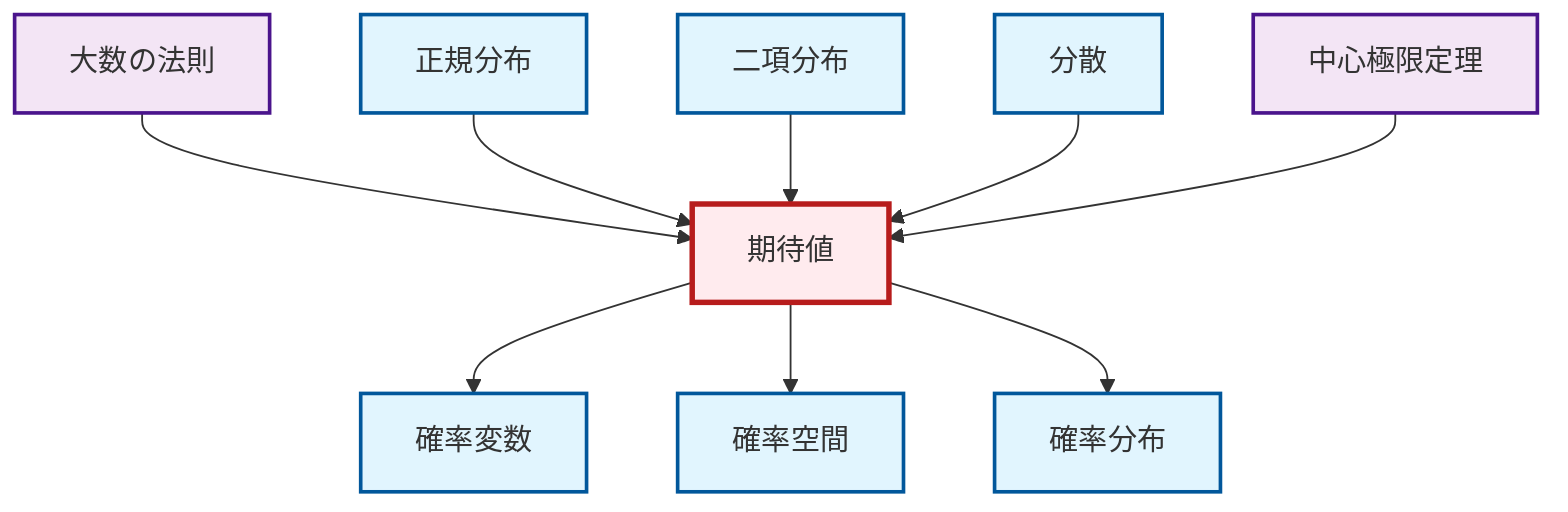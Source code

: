 graph TD
    classDef definition fill:#e1f5fe,stroke:#01579b,stroke-width:2px
    classDef theorem fill:#f3e5f5,stroke:#4a148c,stroke-width:2px
    classDef axiom fill:#fff3e0,stroke:#e65100,stroke-width:2px
    classDef example fill:#e8f5e9,stroke:#1b5e20,stroke-width:2px
    classDef current fill:#ffebee,stroke:#b71c1c,stroke-width:3px
    def-probability-space["確率空間"]:::definition
    def-normal-distribution["正規分布"]:::definition
    def-expectation["期待値"]:::definition
    def-probability-distribution["確率分布"]:::definition
    thm-central-limit["中心極限定理"]:::theorem
    def-variance["分散"]:::definition
    thm-law-of-large-numbers["大数の法則"]:::theorem
    def-random-variable["確率変数"]:::definition
    def-binomial-distribution["二項分布"]:::definition
    def-expectation --> def-random-variable
    thm-law-of-large-numbers --> def-expectation
    def-normal-distribution --> def-expectation
    def-expectation --> def-probability-space
    def-binomial-distribution --> def-expectation
    def-variance --> def-expectation
    thm-central-limit --> def-expectation
    def-expectation --> def-probability-distribution
    class def-expectation current